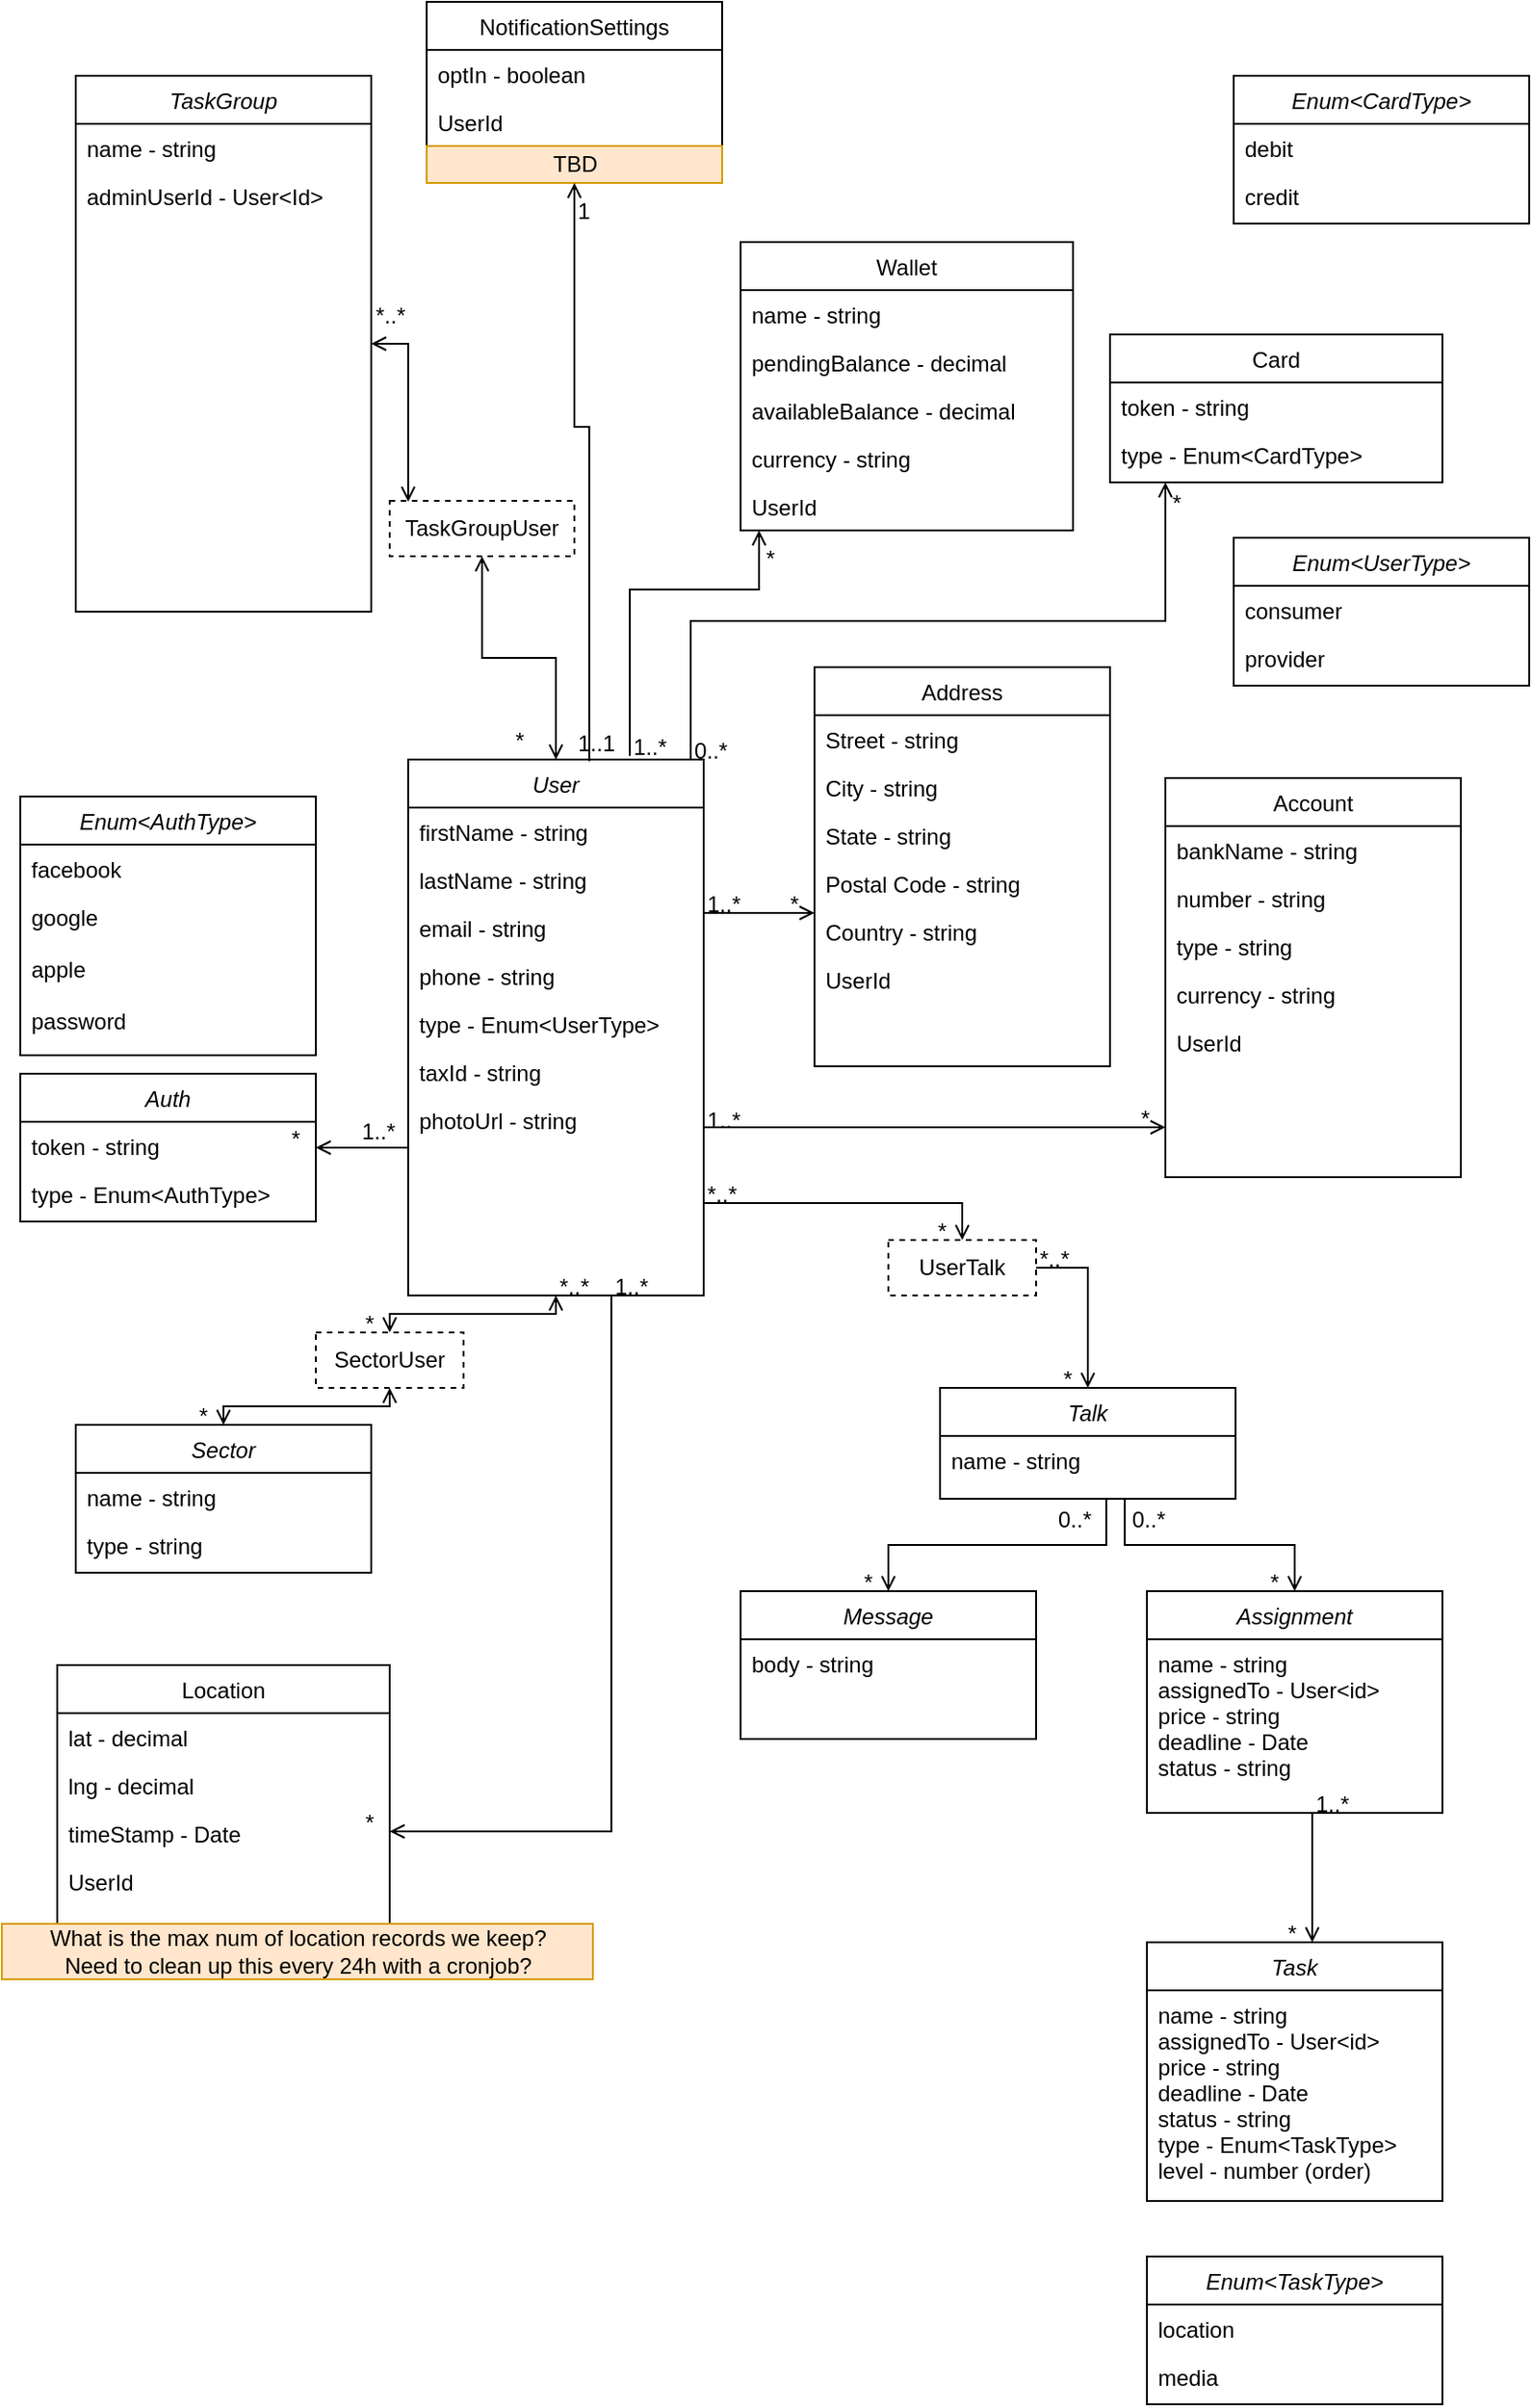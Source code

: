 <mxfile version="14.2.9" type="device"><diagram id="C5RBs43oDa-KdzZeNtuy" name="Page-1"><mxGraphModel dx="868" dy="1613" grid="1" gridSize="10" guides="1" tooltips="1" connect="1" arrows="1" fold="1" page="1" pageScale="1" pageWidth="827" pageHeight="1169" math="0" shadow="0"><root><mxCell id="WIyWlLk6GJQsqaUBKTNV-0"/><mxCell id="WIyWlLk6GJQsqaUBKTNV-1" parent="WIyWlLk6GJQsqaUBKTNV-0"/><mxCell id="zkfFHV4jXpPFQw0GAbJ--0" value="User" style="swimlane;fontStyle=2;align=center;verticalAlign=top;childLayout=stackLayout;horizontal=1;startSize=26;horizontalStack=0;resizeParent=1;resizeLast=0;collapsible=1;marginBottom=0;rounded=0;shadow=0;strokeWidth=1;" parent="WIyWlLk6GJQsqaUBKTNV-1" vertex="1"><mxGeometry x="220" y="120" width="160" height="290" as="geometry"><mxRectangle x="230" y="140" width="160" height="26" as="alternateBounds"/></mxGeometry></mxCell><mxCell id="zkfFHV4jXpPFQw0GAbJ--1" value="firstName - string" style="text;align=left;verticalAlign=top;spacingLeft=4;spacingRight=4;overflow=hidden;rotatable=0;points=[[0,0.5],[1,0.5]];portConstraint=eastwest;" parent="zkfFHV4jXpPFQw0GAbJ--0" vertex="1"><mxGeometry y="26" width="160" height="26" as="geometry"/></mxCell><mxCell id="zkfFHV4jXpPFQw0GAbJ--2" value="lastName - string" style="text;align=left;verticalAlign=top;spacingLeft=4;spacingRight=4;overflow=hidden;rotatable=0;points=[[0,0.5],[1,0.5]];portConstraint=eastwest;rounded=0;shadow=0;html=0;" parent="zkfFHV4jXpPFQw0GAbJ--0" vertex="1"><mxGeometry y="52" width="160" height="26" as="geometry"/></mxCell><mxCell id="zkfFHV4jXpPFQw0GAbJ--3" value="email - string" style="text;align=left;verticalAlign=top;spacingLeft=4;spacingRight=4;overflow=hidden;rotatable=0;points=[[0,0.5],[1,0.5]];portConstraint=eastwest;rounded=0;shadow=0;html=0;" parent="zkfFHV4jXpPFQw0GAbJ--0" vertex="1"><mxGeometry y="78" width="160" height="26" as="geometry"/></mxCell><mxCell id="iYF2FREt_t3xyunnzPLj-8" value="phone - string" style="text;align=left;verticalAlign=top;spacingLeft=4;spacingRight=4;overflow=hidden;rotatable=0;points=[[0,0.5],[1,0.5]];portConstraint=eastwest;rounded=0;shadow=0;html=0;" vertex="1" parent="zkfFHV4jXpPFQw0GAbJ--0"><mxGeometry y="104" width="160" height="26" as="geometry"/></mxCell><mxCell id="iYF2FREt_t3xyunnzPLj-9" value="type - Enum&lt;UserType&gt;" style="text;align=left;verticalAlign=top;spacingLeft=4;spacingRight=4;overflow=hidden;rotatable=0;points=[[0,0.5],[1,0.5]];portConstraint=eastwest;rounded=0;shadow=0;html=0;" vertex="1" parent="zkfFHV4jXpPFQw0GAbJ--0"><mxGeometry y="130" width="160" height="26" as="geometry"/></mxCell><mxCell id="iYF2FREt_t3xyunnzPLj-18" value="taxId - string" style="text;align=left;verticalAlign=top;spacingLeft=4;spacingRight=4;overflow=hidden;rotatable=0;points=[[0,0.5],[1,0.5]];portConstraint=eastwest;rounded=0;shadow=0;html=0;" vertex="1" parent="zkfFHV4jXpPFQw0GAbJ--0"><mxGeometry y="156" width="160" height="26" as="geometry"/></mxCell><mxCell id="iYF2FREt_t3xyunnzPLj-68" value="photoUrl - string" style="text;align=left;verticalAlign=top;spacingLeft=4;spacingRight=4;overflow=hidden;rotatable=0;points=[[0,0.5],[1,0.5]];portConstraint=eastwest;rounded=0;shadow=0;html=0;" vertex="1" parent="zkfFHV4jXpPFQw0GAbJ--0"><mxGeometry y="182" width="160" height="26" as="geometry"/></mxCell><mxCell id="zkfFHV4jXpPFQw0GAbJ--17" value="Address" style="swimlane;fontStyle=0;align=center;verticalAlign=top;childLayout=stackLayout;horizontal=1;startSize=26;horizontalStack=0;resizeParent=1;resizeLast=0;collapsible=1;marginBottom=0;rounded=0;shadow=0;strokeWidth=1;" parent="WIyWlLk6GJQsqaUBKTNV-1" vertex="1"><mxGeometry x="440" y="70" width="160" height="216" as="geometry"><mxRectangle x="550" y="140" width="160" height="26" as="alternateBounds"/></mxGeometry></mxCell><mxCell id="zkfFHV4jXpPFQw0GAbJ--18" value="Street - string" style="text;align=left;verticalAlign=top;spacingLeft=4;spacingRight=4;overflow=hidden;rotatable=0;points=[[0,0.5],[1,0.5]];portConstraint=eastwest;" parent="zkfFHV4jXpPFQw0GAbJ--17" vertex="1"><mxGeometry y="26" width="160" height="26" as="geometry"/></mxCell><mxCell id="zkfFHV4jXpPFQw0GAbJ--19" value="City - string" style="text;align=left;verticalAlign=top;spacingLeft=4;spacingRight=4;overflow=hidden;rotatable=0;points=[[0,0.5],[1,0.5]];portConstraint=eastwest;rounded=0;shadow=0;html=0;" parent="zkfFHV4jXpPFQw0GAbJ--17" vertex="1"><mxGeometry y="52" width="160" height="26" as="geometry"/></mxCell><mxCell id="zkfFHV4jXpPFQw0GAbJ--20" value="State - string" style="text;align=left;verticalAlign=top;spacingLeft=4;spacingRight=4;overflow=hidden;rotatable=0;points=[[0,0.5],[1,0.5]];portConstraint=eastwest;rounded=0;shadow=0;html=0;" parent="zkfFHV4jXpPFQw0GAbJ--17" vertex="1"><mxGeometry y="78" width="160" height="26" as="geometry"/></mxCell><mxCell id="zkfFHV4jXpPFQw0GAbJ--21" value="Postal Code - string" style="text;align=left;verticalAlign=top;spacingLeft=4;spacingRight=4;overflow=hidden;rotatable=0;points=[[0,0.5],[1,0.5]];portConstraint=eastwest;rounded=0;shadow=0;html=0;" parent="zkfFHV4jXpPFQw0GAbJ--17" vertex="1"><mxGeometry y="104" width="160" height="26" as="geometry"/></mxCell><mxCell id="zkfFHV4jXpPFQw0GAbJ--22" value="Country - string" style="text;align=left;verticalAlign=top;spacingLeft=4;spacingRight=4;overflow=hidden;rotatable=0;points=[[0,0.5],[1,0.5]];portConstraint=eastwest;rounded=0;shadow=0;html=0;" parent="zkfFHV4jXpPFQw0GAbJ--17" vertex="1"><mxGeometry y="130" width="160" height="26" as="geometry"/></mxCell><mxCell id="iYF2FREt_t3xyunnzPLj-19" value="UserId" style="text;align=left;verticalAlign=top;spacingLeft=4;spacingRight=4;overflow=hidden;rotatable=0;points=[[0,0.5],[1,0.5]];portConstraint=eastwest;rounded=0;shadow=0;html=0;" vertex="1" parent="zkfFHV4jXpPFQw0GAbJ--17"><mxGeometry y="156" width="160" height="26" as="geometry"/></mxCell><mxCell id="zkfFHV4jXpPFQw0GAbJ--26" value="" style="endArrow=open;shadow=0;strokeWidth=1;rounded=0;endFill=1;edgeStyle=elbowEdgeStyle;elbow=vertical;" parent="WIyWlLk6GJQsqaUBKTNV-1" source="zkfFHV4jXpPFQw0GAbJ--0" target="zkfFHV4jXpPFQw0GAbJ--17" edge="1"><mxGeometry x="0.5" y="41" relative="1" as="geometry"><mxPoint x="380" y="192" as="sourcePoint"/><mxPoint x="540" y="192" as="targetPoint"/><mxPoint x="-40" y="32" as="offset"/></mxGeometry></mxCell><mxCell id="zkfFHV4jXpPFQw0GAbJ--27" value="1..*" style="resizable=0;align=left;verticalAlign=bottom;labelBackgroundColor=none;fontSize=12;" parent="zkfFHV4jXpPFQw0GAbJ--26" connectable="0" vertex="1"><mxGeometry x="-1" relative="1" as="geometry"><mxPoint y="4" as="offset"/></mxGeometry></mxCell><mxCell id="zkfFHV4jXpPFQw0GAbJ--28" value="*" style="resizable=0;align=right;verticalAlign=bottom;labelBackgroundColor=none;fontSize=12;" parent="zkfFHV4jXpPFQw0GAbJ--26" connectable="0" vertex="1"><mxGeometry x="1" relative="1" as="geometry"><mxPoint x="-7" y="4" as="offset"/></mxGeometry></mxCell><mxCell id="iYF2FREt_t3xyunnzPLj-0" value="Auth" style="swimlane;fontStyle=2;align=center;verticalAlign=top;childLayout=stackLayout;horizontal=1;startSize=26;horizontalStack=0;resizeParent=1;resizeLast=0;collapsible=1;marginBottom=0;rounded=0;shadow=0;strokeWidth=1;" vertex="1" parent="WIyWlLk6GJQsqaUBKTNV-1"><mxGeometry x="10" y="290" width="160" height="80" as="geometry"><mxRectangle x="230" y="140" width="160" height="26" as="alternateBounds"/></mxGeometry></mxCell><mxCell id="iYF2FREt_t3xyunnzPLj-2" value="token - string" style="text;align=left;verticalAlign=top;spacingLeft=4;spacingRight=4;overflow=hidden;rotatable=0;points=[[0,0.5],[1,0.5]];portConstraint=eastwest;rounded=0;shadow=0;html=0;" vertex="1" parent="iYF2FREt_t3xyunnzPLj-0"><mxGeometry y="26" width="160" height="26" as="geometry"/></mxCell><mxCell id="iYF2FREt_t3xyunnzPLj-3" value="type - Enum&lt;AuthType&gt;" style="text;align=left;verticalAlign=top;spacingLeft=4;spacingRight=4;overflow=hidden;rotatable=0;points=[[0,0.5],[1,0.5]];portConstraint=eastwest;rounded=0;shadow=0;html=0;" vertex="1" parent="iYF2FREt_t3xyunnzPLj-0"><mxGeometry y="52" width="160" height="26" as="geometry"/></mxCell><mxCell id="iYF2FREt_t3xyunnzPLj-20" value="Sector" style="swimlane;fontStyle=2;align=center;verticalAlign=top;childLayout=stackLayout;horizontal=1;startSize=26;horizontalStack=0;resizeParent=1;resizeLast=0;collapsible=1;marginBottom=0;rounded=0;shadow=0;strokeWidth=1;" vertex="1" parent="WIyWlLk6GJQsqaUBKTNV-1"><mxGeometry x="40" y="480" width="160" height="80" as="geometry"><mxRectangle x="230" y="140" width="160" height="26" as="alternateBounds"/></mxGeometry></mxCell><mxCell id="iYF2FREt_t3xyunnzPLj-21" value="name - string" style="text;align=left;verticalAlign=top;spacingLeft=4;spacingRight=4;overflow=hidden;rotatable=0;points=[[0,0.5],[1,0.5]];portConstraint=eastwest;rounded=0;shadow=0;html=0;" vertex="1" parent="iYF2FREt_t3xyunnzPLj-20"><mxGeometry y="26" width="160" height="26" as="geometry"/></mxCell><mxCell id="iYF2FREt_t3xyunnzPLj-22" value="type - string" style="text;align=left;verticalAlign=top;spacingLeft=4;spacingRight=4;overflow=hidden;rotatable=0;points=[[0,0.5],[1,0.5]];portConstraint=eastwest;rounded=0;shadow=0;html=0;" vertex="1" parent="iYF2FREt_t3xyunnzPLj-20"><mxGeometry y="52" width="160" height="26" as="geometry"/></mxCell><mxCell id="iYF2FREt_t3xyunnzPLj-25" value="" style="endArrow=open;shadow=0;strokeWidth=1;rounded=0;endFill=1;edgeStyle=elbowEdgeStyle;elbow=vertical;entryX=0.5;entryY=0;entryDx=0;entryDy=0;exitX=0.5;exitY=1;exitDx=0;exitDy=0;startArrow=open;startFill=0;" edge="1" parent="WIyWlLk6GJQsqaUBKTNV-1" source="iYF2FREt_t3xyunnzPLj-28" target="iYF2FREt_t3xyunnzPLj-20"><mxGeometry x="0.5" y="41" relative="1" as="geometry"><mxPoint x="286" y="440" as="sourcePoint"/><mxPoint x="414" y="440" as="targetPoint"/><mxPoint x="-40" y="32" as="offset"/></mxGeometry></mxCell><mxCell id="iYF2FREt_t3xyunnzPLj-26" value="*..*" style="resizable=0;align=left;verticalAlign=bottom;labelBackgroundColor=none;fontSize=12;" connectable="0" vertex="1" parent="iYF2FREt_t3xyunnzPLj-25"><mxGeometry x="-1" relative="1" as="geometry"><mxPoint y="4" as="offset"/></mxGeometry></mxCell><mxCell id="iYF2FREt_t3xyunnzPLj-27" value="*" style="resizable=0;align=right;verticalAlign=bottom;labelBackgroundColor=none;fontSize=12;" connectable="0" vertex="1" parent="iYF2FREt_t3xyunnzPLj-25"><mxGeometry x="1" relative="1" as="geometry"><mxPoint x="-7" y="4" as="offset"/></mxGeometry></mxCell><mxCell id="iYF2FREt_t3xyunnzPLj-28" value="SectorUser" style="rounded=0;whiteSpace=wrap;html=1;dashed=1;" vertex="1" parent="WIyWlLk6GJQsqaUBKTNV-1"><mxGeometry x="170" y="430" width="80" height="30" as="geometry"/></mxCell><mxCell id="iYF2FREt_t3xyunnzPLj-29" value="" style="endArrow=open;shadow=0;strokeWidth=1;rounded=0;endFill=1;edgeStyle=elbowEdgeStyle;elbow=vertical;entryX=0.5;entryY=0;entryDx=0;entryDy=0;exitX=0.5;exitY=1;exitDx=0;exitDy=0;startArrow=open;startFill=0;" edge="1" parent="WIyWlLk6GJQsqaUBKTNV-1" source="zkfFHV4jXpPFQw0GAbJ--0" target="iYF2FREt_t3xyunnzPLj-28"><mxGeometry x="0.5" y="41" relative="1" as="geometry"><mxPoint x="300" y="410" as="sourcePoint"/><mxPoint x="120" y="480" as="targetPoint"/><mxPoint x="-40" y="32" as="offset"/></mxGeometry></mxCell><mxCell id="iYF2FREt_t3xyunnzPLj-30" value="*..*" style="resizable=0;align=left;verticalAlign=bottom;labelBackgroundColor=none;fontSize=12;" connectable="0" vertex="1" parent="iYF2FREt_t3xyunnzPLj-29"><mxGeometry x="-1" relative="1" as="geometry"><mxPoint y="4" as="offset"/></mxGeometry></mxCell><mxCell id="iYF2FREt_t3xyunnzPLj-31" value="*" style="resizable=0;align=right;verticalAlign=bottom;labelBackgroundColor=none;fontSize=12;" connectable="0" vertex="1" parent="iYF2FREt_t3xyunnzPLj-29"><mxGeometry x="1" relative="1" as="geometry"><mxPoint x="-7" y="4" as="offset"/></mxGeometry></mxCell><mxCell id="iYF2FREt_t3xyunnzPLj-32" value="Talk" style="swimlane;fontStyle=2;align=center;verticalAlign=top;childLayout=stackLayout;horizontal=1;startSize=26;horizontalStack=0;resizeParent=1;resizeLast=0;collapsible=1;marginBottom=0;rounded=0;shadow=0;strokeWidth=1;" vertex="1" parent="WIyWlLk6GJQsqaUBKTNV-1"><mxGeometry x="508" y="460" width="160" height="60" as="geometry"><mxRectangle x="230" y="140" width="160" height="26" as="alternateBounds"/></mxGeometry></mxCell><mxCell id="iYF2FREt_t3xyunnzPLj-33" value="name - string" style="text;align=left;verticalAlign=top;spacingLeft=4;spacingRight=4;overflow=hidden;rotatable=0;points=[[0,0.5],[1,0.5]];portConstraint=eastwest;" vertex="1" parent="iYF2FREt_t3xyunnzPLj-32"><mxGeometry y="26" width="160" height="26" as="geometry"/></mxCell><mxCell id="iYF2FREt_t3xyunnzPLj-43" value="" style="edgeStyle=orthogonalEdgeStyle;rounded=0;orthogonalLoop=1;jettySize=auto;html=1;startArrow=open;startFill=0;endArrow=open;endFill=0;" edge="1" parent="WIyWlLk6GJQsqaUBKTNV-1" source="iYF2FREt_t3xyunnzPLj-44" target="zkfFHV4jXpPFQw0GAbJ--0"><mxGeometry relative="1" as="geometry"><mxPoint x="330" y="-105" as="targetPoint"/></mxGeometry></mxCell><mxCell id="iYF2FREt_t3xyunnzPLj-39" value="TaskGroup" style="swimlane;fontStyle=2;align=center;verticalAlign=top;childLayout=stackLayout;horizontal=1;startSize=26;horizontalStack=0;resizeParent=1;resizeLast=0;collapsible=1;marginBottom=0;rounded=0;shadow=0;strokeWidth=1;" vertex="1" parent="WIyWlLk6GJQsqaUBKTNV-1"><mxGeometry x="40" y="-250" width="160" height="290" as="geometry"><mxRectangle x="230" y="140" width="160" height="26" as="alternateBounds"/></mxGeometry></mxCell><mxCell id="iYF2FREt_t3xyunnzPLj-40" value="name - string" style="text;align=left;verticalAlign=top;spacingLeft=4;spacingRight=4;overflow=hidden;rotatable=0;points=[[0,0.5],[1,0.5]];portConstraint=eastwest;rounded=0;shadow=0;html=0;" vertex="1" parent="iYF2FREt_t3xyunnzPLj-39"><mxGeometry y="26" width="160" height="26" as="geometry"/></mxCell><mxCell id="iYF2FREt_t3xyunnzPLj-41" value="adminUserId - User&lt;Id&gt;" style="text;align=left;verticalAlign=top;spacingLeft=4;spacingRight=4;overflow=hidden;rotatable=0;points=[[0,0.5],[1,0.5]];portConstraint=eastwest;rounded=0;shadow=0;html=0;" vertex="1" parent="iYF2FREt_t3xyunnzPLj-39"><mxGeometry y="52" width="160" height="26" as="geometry"/></mxCell><mxCell id="iYF2FREt_t3xyunnzPLj-11" value="Enum&lt;UserType&gt;" style="swimlane;fontStyle=2;align=center;verticalAlign=top;childLayout=stackLayout;horizontal=1;startSize=26;horizontalStack=0;resizeParent=1;resizeLast=0;collapsible=1;marginBottom=0;rounded=0;shadow=0;strokeWidth=1;" vertex="1" parent="WIyWlLk6GJQsqaUBKTNV-1"><mxGeometry x="667" width="160" height="80" as="geometry"><mxRectangle x="230" y="140" width="160" height="26" as="alternateBounds"/></mxGeometry></mxCell><mxCell id="iYF2FREt_t3xyunnzPLj-12" value="consumer" style="text;align=left;verticalAlign=top;spacingLeft=4;spacingRight=4;overflow=hidden;rotatable=0;points=[[0,0.5],[1,0.5]];portConstraint=eastwest;" vertex="1" parent="iYF2FREt_t3xyunnzPLj-11"><mxGeometry y="26" width="160" height="26" as="geometry"/></mxCell><mxCell id="iYF2FREt_t3xyunnzPLj-17" value="provider" style="text;align=left;verticalAlign=top;spacingLeft=4;spacingRight=4;overflow=hidden;rotatable=0;points=[[0,0.5],[1,0.5]];portConstraint=eastwest;" vertex="1" parent="iYF2FREt_t3xyunnzPLj-11"><mxGeometry y="52" width="160" height="26" as="geometry"/></mxCell><mxCell id="iYF2FREt_t3xyunnzPLj-44" value="TaskGroupUser" style="rounded=0;whiteSpace=wrap;html=1;dashed=1;" vertex="1" parent="WIyWlLk6GJQsqaUBKTNV-1"><mxGeometry x="210" y="-20" width="100" height="30" as="geometry"/></mxCell><mxCell id="iYF2FREt_t3xyunnzPLj-45" value="" style="edgeStyle=orthogonalEdgeStyle;rounded=0;orthogonalLoop=1;jettySize=auto;html=1;startArrow=open;startFill=0;endArrow=open;endFill=0;" edge="1" parent="WIyWlLk6GJQsqaUBKTNV-1" source="iYF2FREt_t3xyunnzPLj-39"><mxGeometry relative="1" as="geometry"><mxPoint x="200" y="-105" as="sourcePoint"/><mxPoint x="220" y="-20" as="targetPoint"/></mxGeometry></mxCell><mxCell id="iYF2FREt_t3xyunnzPLj-46" value="*..*" style="text;html=1;align=center;verticalAlign=middle;resizable=0;points=[];autosize=1;" vertex="1" parent="WIyWlLk6GJQsqaUBKTNV-1"><mxGeometry x="190" y="-130" width="40" height="20" as="geometry"/></mxCell><mxCell id="iYF2FREt_t3xyunnzPLj-47" value="*" style="text;html=1;align=center;verticalAlign=middle;resizable=0;points=[];autosize=1;" vertex="1" parent="WIyWlLk6GJQsqaUBKTNV-1"><mxGeometry x="270" y="100" width="20" height="20" as="geometry"/></mxCell><mxCell id="iYF2FREt_t3xyunnzPLj-48" value="Assignment" style="swimlane;fontStyle=2;align=center;verticalAlign=top;childLayout=stackLayout;horizontal=1;startSize=26;horizontalStack=0;resizeParent=1;resizeLast=0;collapsible=1;marginBottom=0;rounded=0;shadow=0;strokeWidth=1;" vertex="1" parent="WIyWlLk6GJQsqaUBKTNV-1"><mxGeometry x="620" y="570" width="160" height="120" as="geometry"><mxRectangle x="230" y="140" width="160" height="26" as="alternateBounds"/></mxGeometry></mxCell><mxCell id="iYF2FREt_t3xyunnzPLj-49" value="name - string&#xA;assignedTo - User&lt;id&gt;&#xA;price - string&#xA;deadline - Date&#xA;status - string&#xA;&#xA;" style="text;align=left;verticalAlign=top;spacingLeft=4;spacingRight=4;overflow=hidden;rotatable=0;points=[[0,0.5],[1,0.5]];portConstraint=eastwest;" vertex="1" parent="iYF2FREt_t3xyunnzPLj-48"><mxGeometry y="26" width="160" height="94" as="geometry"/></mxCell><mxCell id="iYF2FREt_t3xyunnzPLj-50" value="Message" style="swimlane;fontStyle=2;align=center;verticalAlign=top;childLayout=stackLayout;horizontal=1;startSize=26;horizontalStack=0;resizeParent=1;resizeLast=0;collapsible=1;marginBottom=0;rounded=0;shadow=0;strokeWidth=1;" vertex="1" parent="WIyWlLk6GJQsqaUBKTNV-1"><mxGeometry x="400" y="570" width="160" height="80" as="geometry"><mxRectangle x="230" y="140" width="160" height="26" as="alternateBounds"/></mxGeometry></mxCell><mxCell id="iYF2FREt_t3xyunnzPLj-51" value="body - string" style="text;align=left;verticalAlign=top;spacingLeft=4;spacingRight=4;overflow=hidden;rotatable=0;points=[[0,0.5],[1,0.5]];portConstraint=eastwest;" vertex="1" parent="iYF2FREt_t3xyunnzPLj-50"><mxGeometry y="26" width="160" height="54" as="geometry"/></mxCell><mxCell id="iYF2FREt_t3xyunnzPLj-52" value="" style="endArrow=open;shadow=0;strokeWidth=1;rounded=0;endFill=1;edgeStyle=elbowEdgeStyle;elbow=vertical;entryX=0.5;entryY=0;entryDx=0;entryDy=0;exitX=0.5;exitY=1;exitDx=0;exitDy=0;startArrow=none;startFill=0;" edge="1" parent="WIyWlLk6GJQsqaUBKTNV-1" target="iYF2FREt_t3xyunnzPLj-50"><mxGeometry x="0.5" y="41" relative="1" as="geometry"><mxPoint x="598" y="520" as="sourcePoint"/><mxPoint x="508" y="540" as="targetPoint"/><mxPoint x="-40" y="32" as="offset"/></mxGeometry></mxCell><mxCell id="iYF2FREt_t3xyunnzPLj-53" value="0..*" style="resizable=0;align=left;verticalAlign=bottom;labelBackgroundColor=none;fontSize=12;" connectable="0" vertex="1" parent="iYF2FREt_t3xyunnzPLj-52"><mxGeometry x="-1" relative="1" as="geometry"><mxPoint x="-28" y="20" as="offset"/></mxGeometry></mxCell><mxCell id="iYF2FREt_t3xyunnzPLj-54" value="*" style="resizable=0;align=right;verticalAlign=bottom;labelBackgroundColor=none;fontSize=12;" connectable="0" vertex="1" parent="iYF2FREt_t3xyunnzPLj-52"><mxGeometry x="1" relative="1" as="geometry"><mxPoint x="-7" y="4" as="offset"/></mxGeometry></mxCell><mxCell id="iYF2FREt_t3xyunnzPLj-55" value="" style="endArrow=open;shadow=0;strokeWidth=1;rounded=0;endFill=1;edgeStyle=elbowEdgeStyle;elbow=vertical;entryX=0.5;entryY=0;entryDx=0;entryDy=0;exitX=0.5;exitY=1;exitDx=0;exitDy=0;startArrow=none;startFill=0;" edge="1" parent="WIyWlLk6GJQsqaUBKTNV-1" target="iYF2FREt_t3xyunnzPLj-48"><mxGeometry x="0.5" y="41" relative="1" as="geometry"><mxPoint x="608" y="520" as="sourcePoint"/><mxPoint x="490" y="570" as="targetPoint"/><mxPoint x="-40" y="32" as="offset"/></mxGeometry></mxCell><mxCell id="iYF2FREt_t3xyunnzPLj-56" value="0..*" style="resizable=0;align=left;verticalAlign=bottom;labelBackgroundColor=none;fontSize=12;" connectable="0" vertex="1" parent="iYF2FREt_t3xyunnzPLj-55"><mxGeometry x="-1" relative="1" as="geometry"><mxPoint x="2" y="20" as="offset"/></mxGeometry></mxCell><mxCell id="iYF2FREt_t3xyunnzPLj-57" value="*" style="resizable=0;align=right;verticalAlign=bottom;labelBackgroundColor=none;fontSize=12;" connectable="0" vertex="1" parent="iYF2FREt_t3xyunnzPLj-55"><mxGeometry x="1" relative="1" as="geometry"><mxPoint x="-7" y="4" as="offset"/></mxGeometry></mxCell><mxCell id="iYF2FREt_t3xyunnzPLj-58" value="" style="endArrow=open;shadow=0;strokeWidth=1;rounded=0;endFill=1;edgeStyle=elbowEdgeStyle;elbow=vertical;entryX=0.5;entryY=0;entryDx=0;entryDy=0;exitX=1;exitY=0.5;exitDx=0;exitDy=0;" edge="1" parent="WIyWlLk6GJQsqaUBKTNV-1" source="iYF2FREt_t3xyunnzPLj-64" target="iYF2FREt_t3xyunnzPLj-32"><mxGeometry x="0.5" y="41" relative="1" as="geometry"><mxPoint x="380" y="370" as="sourcePoint"/><mxPoint x="508" y="370" as="targetPoint"/><mxPoint x="-40" y="32" as="offset"/><Array as="points"><mxPoint x="580" y="395"/></Array></mxGeometry></mxCell><mxCell id="iYF2FREt_t3xyunnzPLj-59" value="*..*" style="resizable=0;align=left;verticalAlign=bottom;labelBackgroundColor=none;fontSize=12;" connectable="0" vertex="1" parent="iYF2FREt_t3xyunnzPLj-58"><mxGeometry x="-1" relative="1" as="geometry"><mxPoint y="4" as="offset"/></mxGeometry></mxCell><mxCell id="iYF2FREt_t3xyunnzPLj-60" value="*" style="resizable=0;align=right;verticalAlign=bottom;labelBackgroundColor=none;fontSize=12;" connectable="0" vertex="1" parent="iYF2FREt_t3xyunnzPLj-58"><mxGeometry x="1" relative="1" as="geometry"><mxPoint x="-7" y="4" as="offset"/></mxGeometry></mxCell><mxCell id="iYF2FREt_t3xyunnzPLj-61" value="" style="endArrow=open;shadow=0;strokeWidth=1;rounded=0;endFill=1;edgeStyle=elbowEdgeStyle;elbow=vertical;" edge="1" parent="WIyWlLk6GJQsqaUBKTNV-1"><mxGeometry x="0.5" y="41" relative="1" as="geometry"><mxPoint x="220" y="330" as="sourcePoint"/><mxPoint x="170" y="330" as="targetPoint"/><mxPoint x="-40" y="32" as="offset"/></mxGeometry></mxCell><mxCell id="iYF2FREt_t3xyunnzPLj-62" value="1..*" style="resizable=0;align=left;verticalAlign=bottom;labelBackgroundColor=none;fontSize=12;" connectable="0" vertex="1" parent="iYF2FREt_t3xyunnzPLj-61"><mxGeometry x="-1" relative="1" as="geometry"><mxPoint x="-27" as="offset"/></mxGeometry></mxCell><mxCell id="iYF2FREt_t3xyunnzPLj-63" value="*" style="resizable=0;align=right;verticalAlign=bottom;labelBackgroundColor=none;fontSize=12;" connectable="0" vertex="1" parent="iYF2FREt_t3xyunnzPLj-61"><mxGeometry x="1" relative="1" as="geometry"><mxPoint x="-7" y="4" as="offset"/></mxGeometry></mxCell><mxCell id="iYF2FREt_t3xyunnzPLj-64" value="UserTalk" style="rounded=0;whiteSpace=wrap;html=1;dashed=1;" vertex="1" parent="WIyWlLk6GJQsqaUBKTNV-1"><mxGeometry x="480" y="380" width="80" height="30" as="geometry"/></mxCell><mxCell id="iYF2FREt_t3xyunnzPLj-65" value="" style="endArrow=open;shadow=0;strokeWidth=1;rounded=0;endFill=1;edgeStyle=elbowEdgeStyle;elbow=vertical;" edge="1" parent="WIyWlLk6GJQsqaUBKTNV-1" target="iYF2FREt_t3xyunnzPLj-64"><mxGeometry x="0.5" y="41" relative="1" as="geometry"><mxPoint x="380" y="360" as="sourcePoint"/><mxPoint x="430" y="400" as="targetPoint"/><mxPoint x="-40" y="32" as="offset"/><Array as="points"><mxPoint x="450" y="360"/></Array></mxGeometry></mxCell><mxCell id="iYF2FREt_t3xyunnzPLj-66" value="*..*" style="resizable=0;align=left;verticalAlign=bottom;labelBackgroundColor=none;fontSize=12;" connectable="0" vertex="1" parent="iYF2FREt_t3xyunnzPLj-65"><mxGeometry x="-1" relative="1" as="geometry"><mxPoint y="4" as="offset"/></mxGeometry></mxCell><mxCell id="iYF2FREt_t3xyunnzPLj-67" value="*" style="resizable=0;align=right;verticalAlign=bottom;labelBackgroundColor=none;fontSize=12;" connectable="0" vertex="1" parent="iYF2FREt_t3xyunnzPLj-65"><mxGeometry x="1" relative="1" as="geometry"><mxPoint x="-7" y="4" as="offset"/></mxGeometry></mxCell><mxCell id="iYF2FREt_t3xyunnzPLj-69" value="Account" style="swimlane;fontStyle=0;align=center;verticalAlign=top;childLayout=stackLayout;horizontal=1;startSize=26;horizontalStack=0;resizeParent=1;resizeLast=0;collapsible=1;marginBottom=0;rounded=0;shadow=0;strokeWidth=1;" vertex="1" parent="WIyWlLk6GJQsqaUBKTNV-1"><mxGeometry x="630" y="130" width="160" height="216" as="geometry"><mxRectangle x="550" y="140" width="160" height="26" as="alternateBounds"/></mxGeometry></mxCell><mxCell id="iYF2FREt_t3xyunnzPLj-70" value="bankName - string" style="text;align=left;verticalAlign=top;spacingLeft=4;spacingRight=4;overflow=hidden;rotatable=0;points=[[0,0.5],[1,0.5]];portConstraint=eastwest;" vertex="1" parent="iYF2FREt_t3xyunnzPLj-69"><mxGeometry y="26" width="160" height="26" as="geometry"/></mxCell><mxCell id="iYF2FREt_t3xyunnzPLj-71" value="number - string" style="text;align=left;verticalAlign=top;spacingLeft=4;spacingRight=4;overflow=hidden;rotatable=0;points=[[0,0.5],[1,0.5]];portConstraint=eastwest;rounded=0;shadow=0;html=0;" vertex="1" parent="iYF2FREt_t3xyunnzPLj-69"><mxGeometry y="52" width="160" height="26" as="geometry"/></mxCell><mxCell id="iYF2FREt_t3xyunnzPLj-72" value="type - string" style="text;align=left;verticalAlign=top;spacingLeft=4;spacingRight=4;overflow=hidden;rotatable=0;points=[[0,0.5],[1,0.5]];portConstraint=eastwest;rounded=0;shadow=0;html=0;" vertex="1" parent="iYF2FREt_t3xyunnzPLj-69"><mxGeometry y="78" width="160" height="26" as="geometry"/></mxCell><mxCell id="iYF2FREt_t3xyunnzPLj-73" value="currency - string" style="text;align=left;verticalAlign=top;spacingLeft=4;spacingRight=4;overflow=hidden;rotatable=0;points=[[0,0.5],[1,0.5]];portConstraint=eastwest;rounded=0;shadow=0;html=0;" vertex="1" parent="iYF2FREt_t3xyunnzPLj-69"><mxGeometry y="104" width="160" height="26" as="geometry"/></mxCell><mxCell id="iYF2FREt_t3xyunnzPLj-75" value="UserId" style="text;align=left;verticalAlign=top;spacingLeft=4;spacingRight=4;overflow=hidden;rotatable=0;points=[[0,0.5],[1,0.5]];portConstraint=eastwest;rounded=0;shadow=0;html=0;" vertex="1" parent="iYF2FREt_t3xyunnzPLj-69"><mxGeometry y="130" width="160" height="26" as="geometry"/></mxCell><mxCell id="iYF2FREt_t3xyunnzPLj-76" value="" style="endArrow=open;shadow=0;strokeWidth=1;rounded=0;endFill=1;edgeStyle=elbowEdgeStyle;elbow=vertical;" edge="1" parent="WIyWlLk6GJQsqaUBKTNV-1"><mxGeometry x="0.5" y="41" relative="1" as="geometry"><mxPoint x="380" y="320" as="sourcePoint"/><mxPoint x="630" y="319" as="targetPoint"/><mxPoint x="-40" y="32" as="offset"/><Array as="points"><mxPoint x="690" y="319"/></Array></mxGeometry></mxCell><mxCell id="iYF2FREt_t3xyunnzPLj-77" value="1..*" style="resizable=0;align=left;verticalAlign=bottom;labelBackgroundColor=none;fontSize=12;" connectable="0" vertex="1" parent="iYF2FREt_t3xyunnzPLj-76"><mxGeometry x="-1" relative="1" as="geometry"><mxPoint y="4" as="offset"/></mxGeometry></mxCell><mxCell id="iYF2FREt_t3xyunnzPLj-78" value="*" style="resizable=0;align=right;verticalAlign=bottom;labelBackgroundColor=none;fontSize=12;" connectable="0" vertex="1" parent="iYF2FREt_t3xyunnzPLj-76"><mxGeometry x="1" relative="1" as="geometry"><mxPoint x="-7" y="4" as="offset"/></mxGeometry></mxCell><mxCell id="iYF2FREt_t3xyunnzPLj-80" value="Task" style="swimlane;fontStyle=2;align=center;verticalAlign=top;childLayout=stackLayout;horizontal=1;startSize=26;horizontalStack=0;resizeParent=1;resizeLast=0;collapsible=1;marginBottom=0;rounded=0;shadow=0;strokeWidth=1;" vertex="1" parent="WIyWlLk6GJQsqaUBKTNV-1"><mxGeometry x="620" y="760" width="160" height="140" as="geometry"><mxRectangle x="230" y="140" width="160" height="26" as="alternateBounds"/></mxGeometry></mxCell><mxCell id="iYF2FREt_t3xyunnzPLj-81" value="name - string&#xA;assignedTo - User&lt;id&gt;&#xA;price - string&#xA;deadline - Date&#xA;status - string&#xA;type - Enum&lt;TaskType&gt;&#xA;level - number (order)&#xA;&#xA;&#xA;&#xA;" style="text;align=left;verticalAlign=top;spacingLeft=4;spacingRight=4;overflow=hidden;rotatable=0;points=[[0,0.5],[1,0.5]];portConstraint=eastwest;" vertex="1" parent="iYF2FREt_t3xyunnzPLj-80"><mxGeometry y="26" width="160" height="114" as="geometry"/></mxCell><mxCell id="iYF2FREt_t3xyunnzPLj-82" value="" style="endArrow=open;shadow=0;strokeWidth=1;rounded=0;endFill=1;edgeStyle=elbowEdgeStyle;elbow=vertical;" edge="1" parent="WIyWlLk6GJQsqaUBKTNV-1"><mxGeometry x="0.5" y="41" relative="1" as="geometry"><mxPoint x="709.5" y="690" as="sourcePoint"/><mxPoint x="709.5" y="760" as="targetPoint"/><mxPoint x="-40" y="32" as="offset"/><Array as="points"><mxPoint x="701.5" y="720"/><mxPoint x="451.5" y="730"/></Array></mxGeometry></mxCell><mxCell id="iYF2FREt_t3xyunnzPLj-83" value="1..*" style="resizable=0;align=left;verticalAlign=bottom;labelBackgroundColor=none;fontSize=12;" connectable="0" vertex="1" parent="iYF2FREt_t3xyunnzPLj-82"><mxGeometry x="-1" relative="1" as="geometry"><mxPoint y="4" as="offset"/></mxGeometry></mxCell><mxCell id="iYF2FREt_t3xyunnzPLj-84" value="*" style="resizable=0;align=right;verticalAlign=bottom;labelBackgroundColor=none;fontSize=12;" connectable="0" vertex="1" parent="iYF2FREt_t3xyunnzPLj-82"><mxGeometry x="1" relative="1" as="geometry"><mxPoint x="-7" y="4" as="offset"/></mxGeometry></mxCell><mxCell id="iYF2FREt_t3xyunnzPLj-86" value="Wallet" style="swimlane;fontStyle=0;align=center;verticalAlign=top;childLayout=stackLayout;horizontal=1;startSize=26;horizontalStack=0;resizeParent=1;resizeLast=0;collapsible=1;marginBottom=0;rounded=0;shadow=0;strokeWidth=1;" vertex="1" parent="WIyWlLk6GJQsqaUBKTNV-1"><mxGeometry x="400" y="-160" width="180" height="156" as="geometry"><mxRectangle x="550" y="140" width="160" height="26" as="alternateBounds"/></mxGeometry></mxCell><mxCell id="iYF2FREt_t3xyunnzPLj-87" value="name - string" style="text;align=left;verticalAlign=top;spacingLeft=4;spacingRight=4;overflow=hidden;rotatable=0;points=[[0,0.5],[1,0.5]];portConstraint=eastwest;" vertex="1" parent="iYF2FREt_t3xyunnzPLj-86"><mxGeometry y="26" width="180" height="26" as="geometry"/></mxCell><mxCell id="iYF2FREt_t3xyunnzPLj-88" value="pendingBalance - decimal" style="text;align=left;verticalAlign=top;spacingLeft=4;spacingRight=4;overflow=hidden;rotatable=0;points=[[0,0.5],[1,0.5]];portConstraint=eastwest;rounded=0;shadow=0;html=0;" vertex="1" parent="iYF2FREt_t3xyunnzPLj-86"><mxGeometry y="52" width="180" height="26" as="geometry"/></mxCell><mxCell id="iYF2FREt_t3xyunnzPLj-89" value="availableBalance - decimal" style="text;align=left;verticalAlign=top;spacingLeft=4;spacingRight=4;overflow=hidden;rotatable=0;points=[[0,0.5],[1,0.5]];portConstraint=eastwest;rounded=0;shadow=0;html=0;" vertex="1" parent="iYF2FREt_t3xyunnzPLj-86"><mxGeometry y="78" width="180" height="26" as="geometry"/></mxCell><mxCell id="iYF2FREt_t3xyunnzPLj-90" value="currency - string" style="text;align=left;verticalAlign=top;spacingLeft=4;spacingRight=4;overflow=hidden;rotatable=0;points=[[0,0.5],[1,0.5]];portConstraint=eastwest;rounded=0;shadow=0;html=0;" vertex="1" parent="iYF2FREt_t3xyunnzPLj-86"><mxGeometry y="104" width="180" height="26" as="geometry"/></mxCell><mxCell id="iYF2FREt_t3xyunnzPLj-91" value="UserId" style="text;align=left;verticalAlign=top;spacingLeft=4;spacingRight=4;overflow=hidden;rotatable=0;points=[[0,0.5],[1,0.5]];portConstraint=eastwest;rounded=0;shadow=0;html=0;" vertex="1" parent="iYF2FREt_t3xyunnzPLj-86"><mxGeometry y="130" width="180" height="26" as="geometry"/></mxCell><mxCell id="iYF2FREt_t3xyunnzPLj-92" value="" style="endArrow=open;shadow=0;strokeWidth=1;rounded=0;endFill=1;edgeStyle=elbowEdgeStyle;elbow=vertical;" edge="1" parent="WIyWlLk6GJQsqaUBKTNV-1" target="iYF2FREt_t3xyunnzPLj-91"><mxGeometry x="0.5" y="41" relative="1" as="geometry"><mxPoint x="340" y="118" as="sourcePoint"/><mxPoint x="400" y="90" as="targetPoint"/><mxPoint x="-40" y="32" as="offset"/><Array as="points"><mxPoint x="410" y="28"/></Array></mxGeometry></mxCell><mxCell id="iYF2FREt_t3xyunnzPLj-93" value="1..*" style="resizable=0;align=left;verticalAlign=bottom;labelBackgroundColor=none;fontSize=12;" connectable="0" vertex="1" parent="iYF2FREt_t3xyunnzPLj-92"><mxGeometry x="-1" relative="1" as="geometry"><mxPoint y="4" as="offset"/></mxGeometry></mxCell><mxCell id="iYF2FREt_t3xyunnzPLj-94" value="*" style="resizable=0;align=right;verticalAlign=bottom;labelBackgroundColor=none;fontSize=12;" connectable="0" vertex="1" parent="iYF2FREt_t3xyunnzPLj-92"><mxGeometry x="1" relative="1" as="geometry"><mxPoint x="10" y="24" as="offset"/></mxGeometry></mxCell><mxCell id="iYF2FREt_t3xyunnzPLj-95" value="Card" style="swimlane;fontStyle=0;align=center;verticalAlign=top;childLayout=stackLayout;horizontal=1;startSize=26;horizontalStack=0;resizeParent=1;resizeLast=0;collapsible=1;marginBottom=0;rounded=0;shadow=0;strokeWidth=1;" vertex="1" parent="WIyWlLk6GJQsqaUBKTNV-1"><mxGeometry x="600" y="-110" width="180" height="80" as="geometry"><mxRectangle x="550" y="140" width="160" height="26" as="alternateBounds"/></mxGeometry></mxCell><mxCell id="iYF2FREt_t3xyunnzPLj-96" value="token - string" style="text;align=left;verticalAlign=top;spacingLeft=4;spacingRight=4;overflow=hidden;rotatable=0;points=[[0,0.5],[1,0.5]];portConstraint=eastwest;" vertex="1" parent="iYF2FREt_t3xyunnzPLj-95"><mxGeometry y="26" width="180" height="26" as="geometry"/></mxCell><mxCell id="iYF2FREt_t3xyunnzPLj-97" value="type - Enum&lt;CardType&gt;" style="text;align=left;verticalAlign=top;spacingLeft=4;spacingRight=4;overflow=hidden;rotatable=0;points=[[0,0.5],[1,0.5]];portConstraint=eastwest;rounded=0;shadow=0;html=0;" vertex="1" parent="iYF2FREt_t3xyunnzPLj-95"><mxGeometry y="52" width="180" height="26" as="geometry"/></mxCell><mxCell id="iYF2FREt_t3xyunnzPLj-101" value="Enum&lt;CardType&gt;" style="swimlane;fontStyle=2;align=center;verticalAlign=top;childLayout=stackLayout;horizontal=1;startSize=26;horizontalStack=0;resizeParent=1;resizeLast=0;collapsible=1;marginBottom=0;rounded=0;shadow=0;strokeWidth=1;" vertex="1" parent="WIyWlLk6GJQsqaUBKTNV-1"><mxGeometry x="667" y="-250" width="160" height="80" as="geometry"><mxRectangle x="230" y="140" width="160" height="26" as="alternateBounds"/></mxGeometry></mxCell><mxCell id="iYF2FREt_t3xyunnzPLj-102" value="debit" style="text;align=left;verticalAlign=top;spacingLeft=4;spacingRight=4;overflow=hidden;rotatable=0;points=[[0,0.5],[1,0.5]];portConstraint=eastwest;" vertex="1" parent="iYF2FREt_t3xyunnzPLj-101"><mxGeometry y="26" width="160" height="26" as="geometry"/></mxCell><mxCell id="iYF2FREt_t3xyunnzPLj-103" value="credit" style="text;align=left;verticalAlign=top;spacingLeft=4;spacingRight=4;overflow=hidden;rotatable=0;points=[[0,0.5],[1,0.5]];portConstraint=eastwest;" vertex="1" parent="iYF2FREt_t3xyunnzPLj-101"><mxGeometry y="52" width="160" height="26" as="geometry"/></mxCell><mxCell id="iYF2FREt_t3xyunnzPLj-104" value="" style="endArrow=open;shadow=0;strokeWidth=1;rounded=0;endFill=1;edgeStyle=elbowEdgeStyle;elbow=vertical;exitX=0.956;exitY=0;exitDx=0;exitDy=0;exitPerimeter=0;" edge="1" parent="WIyWlLk6GJQsqaUBKTNV-1" source="zkfFHV4jXpPFQw0GAbJ--0"><mxGeometry x="0.5" y="41" relative="1" as="geometry"><mxPoint x="358" y="120" as="sourcePoint"/><mxPoint x="630" y="-30" as="targetPoint"/><mxPoint x="-40" y="32" as="offset"/></mxGeometry></mxCell><mxCell id="iYF2FREt_t3xyunnzPLj-105" value="0..*" style="resizable=0;align=left;verticalAlign=bottom;labelBackgroundColor=none;fontSize=12;" connectable="0" vertex="1" parent="iYF2FREt_t3xyunnzPLj-104"><mxGeometry x="-1" relative="1" as="geometry"><mxPoint y="4" as="offset"/></mxGeometry></mxCell><mxCell id="iYF2FREt_t3xyunnzPLj-106" value="*" style="resizable=0;align=right;verticalAlign=bottom;labelBackgroundColor=none;fontSize=12;" connectable="0" vertex="1" parent="iYF2FREt_t3xyunnzPLj-104"><mxGeometry x="1" relative="1" as="geometry"><mxPoint x="10" y="20" as="offset"/></mxGeometry></mxCell><mxCell id="iYF2FREt_t3xyunnzPLj-107" value="Location" style="swimlane;fontStyle=0;align=center;verticalAlign=top;childLayout=stackLayout;horizontal=1;startSize=26;horizontalStack=0;resizeParent=1;resizeLast=0;collapsible=1;marginBottom=0;rounded=0;shadow=0;strokeWidth=1;" vertex="1" parent="WIyWlLk6GJQsqaUBKTNV-1"><mxGeometry x="30" y="610" width="180" height="156" as="geometry"><mxRectangle x="550" y="140" width="160" height="26" as="alternateBounds"/></mxGeometry></mxCell><mxCell id="iYF2FREt_t3xyunnzPLj-108" value="lat - decimal" style="text;align=left;verticalAlign=top;spacingLeft=4;spacingRight=4;overflow=hidden;rotatable=0;points=[[0,0.5],[1,0.5]];portConstraint=eastwest;" vertex="1" parent="iYF2FREt_t3xyunnzPLj-107"><mxGeometry y="26" width="180" height="26" as="geometry"/></mxCell><mxCell id="iYF2FREt_t3xyunnzPLj-109" value="lng - decimal" style="text;align=left;verticalAlign=top;spacingLeft=4;spacingRight=4;overflow=hidden;rotatable=0;points=[[0,0.5],[1,0.5]];portConstraint=eastwest;rounded=0;shadow=0;html=0;" vertex="1" parent="iYF2FREt_t3xyunnzPLj-107"><mxGeometry y="52" width="180" height="26" as="geometry"/></mxCell><mxCell id="iYF2FREt_t3xyunnzPLj-110" value="timeStamp - Date" style="text;align=left;verticalAlign=top;spacingLeft=4;spacingRight=4;overflow=hidden;rotatable=0;points=[[0,0.5],[1,0.5]];portConstraint=eastwest;rounded=0;shadow=0;html=0;" vertex="1" parent="iYF2FREt_t3xyunnzPLj-107"><mxGeometry y="78" width="180" height="26" as="geometry"/></mxCell><mxCell id="iYF2FREt_t3xyunnzPLj-112" value="UserId" style="text;align=left;verticalAlign=top;spacingLeft=4;spacingRight=4;overflow=hidden;rotatable=0;points=[[0,0.5],[1,0.5]];portConstraint=eastwest;rounded=0;shadow=0;html=0;" vertex="1" parent="iYF2FREt_t3xyunnzPLj-107"><mxGeometry y="104" width="180" height="26" as="geometry"/></mxCell><mxCell id="iYF2FREt_t3xyunnzPLj-113" value="" style="endArrow=open;shadow=0;strokeWidth=1;rounded=0;endFill=1;edgeStyle=elbowEdgeStyle;elbow=vertical;" edge="1" parent="WIyWlLk6GJQsqaUBKTNV-1" target="iYF2FREt_t3xyunnzPLj-107"><mxGeometry x="0.5" y="41" relative="1" as="geometry"><mxPoint x="330" y="410" as="sourcePoint"/><mxPoint x="270" y="720" as="targetPoint"/><mxPoint x="-40" y="32" as="offset"/><Array as="points"><mxPoint x="250" y="700"/></Array></mxGeometry></mxCell><mxCell id="iYF2FREt_t3xyunnzPLj-114" value="1..*" style="resizable=0;align=left;verticalAlign=bottom;labelBackgroundColor=none;fontSize=12;" connectable="0" vertex="1" parent="iYF2FREt_t3xyunnzPLj-113"><mxGeometry x="-1" relative="1" as="geometry"><mxPoint y="4" as="offset"/></mxGeometry></mxCell><mxCell id="iYF2FREt_t3xyunnzPLj-115" value="*" style="resizable=0;align=right;verticalAlign=bottom;labelBackgroundColor=none;fontSize=12;" connectable="0" vertex="1" parent="iYF2FREt_t3xyunnzPLj-113"><mxGeometry x="1" relative="1" as="geometry"><mxPoint x="-7" y="4" as="offset"/></mxGeometry></mxCell><mxCell id="iYF2FREt_t3xyunnzPLj-116" value="&lt;div&gt;What is the max num of location records we keep?&lt;/div&gt;&lt;div&gt;Need to clean up this every 24h with a cronjob?&lt;/div&gt;" style="text;html=1;align=center;verticalAlign=middle;resizable=0;points=[];autosize=1;fillColor=#ffe6cc;strokeColor=#d79b00;" vertex="1" parent="WIyWlLk6GJQsqaUBKTNV-1"><mxGeometry y="750" width="320" height="30" as="geometry"/></mxCell><mxCell id="iYF2FREt_t3xyunnzPLj-117" value="Enum&lt;AuthType&gt;" style="swimlane;fontStyle=2;align=center;verticalAlign=top;childLayout=stackLayout;horizontal=1;startSize=26;horizontalStack=0;resizeParent=1;resizeLast=0;collapsible=1;marginBottom=0;rounded=0;shadow=0;strokeWidth=1;" vertex="1" parent="WIyWlLk6GJQsqaUBKTNV-1"><mxGeometry x="10" y="140" width="160" height="140" as="geometry"><mxRectangle x="230" y="140" width="160" height="26" as="alternateBounds"/></mxGeometry></mxCell><mxCell id="iYF2FREt_t3xyunnzPLj-118" value="facebook" style="text;align=left;verticalAlign=top;spacingLeft=4;spacingRight=4;overflow=hidden;rotatable=0;points=[[0,0.5],[1,0.5]];portConstraint=eastwest;" vertex="1" parent="iYF2FREt_t3xyunnzPLj-117"><mxGeometry y="26" width="160" height="26" as="geometry"/></mxCell><mxCell id="iYF2FREt_t3xyunnzPLj-119" value="google" style="text;align=left;verticalAlign=top;spacingLeft=4;spacingRight=4;overflow=hidden;rotatable=0;points=[[0,0.5],[1,0.5]];portConstraint=eastwest;" vertex="1" parent="iYF2FREt_t3xyunnzPLj-117"><mxGeometry y="52" width="160" height="28" as="geometry"/></mxCell><mxCell id="iYF2FREt_t3xyunnzPLj-121" value="apple" style="text;align=left;verticalAlign=top;spacingLeft=4;spacingRight=4;overflow=hidden;rotatable=0;points=[[0,0.5],[1,0.5]];portConstraint=eastwest;" vertex="1" parent="iYF2FREt_t3xyunnzPLj-117"><mxGeometry y="80" width="160" height="28" as="geometry"/></mxCell><mxCell id="iYF2FREt_t3xyunnzPLj-122" value="password" style="text;align=left;verticalAlign=top;spacingLeft=4;spacingRight=4;overflow=hidden;rotatable=0;points=[[0,0.5],[1,0.5]];portConstraint=eastwest;" vertex="1" parent="iYF2FREt_t3xyunnzPLj-117"><mxGeometry y="108" width="160" height="28" as="geometry"/></mxCell><mxCell id="iYF2FREt_t3xyunnzPLj-123" value="Enum&lt;TaskType&gt;" style="swimlane;fontStyle=2;align=center;verticalAlign=top;childLayout=stackLayout;horizontal=1;startSize=26;horizontalStack=0;resizeParent=1;resizeLast=0;collapsible=1;marginBottom=0;rounded=0;shadow=0;strokeWidth=1;" vertex="1" parent="WIyWlLk6GJQsqaUBKTNV-1"><mxGeometry x="620" y="930" width="160" height="80" as="geometry"><mxRectangle x="230" y="140" width="160" height="26" as="alternateBounds"/></mxGeometry></mxCell><mxCell id="iYF2FREt_t3xyunnzPLj-124" value="location" style="text;align=left;verticalAlign=top;spacingLeft=4;spacingRight=4;overflow=hidden;rotatable=0;points=[[0,0.5],[1,0.5]];portConstraint=eastwest;" vertex="1" parent="iYF2FREt_t3xyunnzPLj-123"><mxGeometry y="26" width="160" height="26" as="geometry"/></mxCell><mxCell id="iYF2FREt_t3xyunnzPLj-128" value="media" style="text;align=left;verticalAlign=top;spacingLeft=4;spacingRight=4;overflow=hidden;rotatable=0;points=[[0,0.5],[1,0.5]];portConstraint=eastwest;" vertex="1" parent="iYF2FREt_t3xyunnzPLj-123"><mxGeometry y="52" width="160" height="26" as="geometry"/></mxCell><mxCell id="iYF2FREt_t3xyunnzPLj-129" value="NotificationSettings" style="swimlane;fontStyle=0;align=center;verticalAlign=top;childLayout=stackLayout;horizontal=1;startSize=26;horizontalStack=0;resizeParent=1;resizeLast=0;collapsible=1;marginBottom=0;rounded=0;shadow=0;strokeWidth=1;" vertex="1" parent="WIyWlLk6GJQsqaUBKTNV-1"><mxGeometry x="230" y="-290" width="160" height="98" as="geometry"><mxRectangle x="550" y="140" width="160" height="26" as="alternateBounds"/></mxGeometry></mxCell><mxCell id="iYF2FREt_t3xyunnzPLj-130" value="optIn - boolean" style="text;align=left;verticalAlign=top;spacingLeft=4;spacingRight=4;overflow=hidden;rotatable=0;points=[[0,0.5],[1,0.5]];portConstraint=eastwest;" vertex="1" parent="iYF2FREt_t3xyunnzPLj-129"><mxGeometry y="26" width="160" height="26" as="geometry"/></mxCell><mxCell id="iYF2FREt_t3xyunnzPLj-135" value="UserId" style="text;align=left;verticalAlign=top;spacingLeft=4;spacingRight=4;overflow=hidden;rotatable=0;points=[[0,0.5],[1,0.5]];portConstraint=eastwest;rounded=0;shadow=0;html=0;" vertex="1" parent="iYF2FREt_t3xyunnzPLj-129"><mxGeometry y="52" width="160" height="26" as="geometry"/></mxCell><mxCell id="iYF2FREt_t3xyunnzPLj-139" value="TBD" style="text;html=1;align=center;verticalAlign=middle;resizable=0;points=[];autosize=1;fillColor=#ffe6cc;strokeColor=#d79b00;" vertex="1" parent="iYF2FREt_t3xyunnzPLj-129"><mxGeometry y="78" width="160" height="20" as="geometry"/></mxCell><mxCell id="iYF2FREt_t3xyunnzPLj-136" value="" style="endArrow=open;shadow=0;strokeWidth=1;rounded=0;endFill=1;edgeStyle=elbowEdgeStyle;elbow=vertical;exitX=0.613;exitY=0.003;exitDx=0;exitDy=0;exitPerimeter=0;entryX=0.5;entryY=1;entryDx=0;entryDy=0;" edge="1" parent="WIyWlLk6GJQsqaUBKTNV-1" source="zkfFHV4jXpPFQw0GAbJ--0" target="iYF2FREt_t3xyunnzPLj-129"><mxGeometry x="0.5" y="41" relative="1" as="geometry"><mxPoint x="320" y="-40" as="sourcePoint"/><mxPoint x="330" y="-340" as="targetPoint"/><mxPoint x="-40" y="32" as="offset"/><Array as="points"><mxPoint x="330" y="-60"/></Array></mxGeometry></mxCell><mxCell id="iYF2FREt_t3xyunnzPLj-137" value="1..1" style="resizable=0;align=left;verticalAlign=bottom;labelBackgroundColor=none;fontSize=12;" connectable="0" vertex="1" parent="iYF2FREt_t3xyunnzPLj-136"><mxGeometry x="-1" relative="1" as="geometry"><mxPoint x="-8.08" y="-0.87" as="offset"/></mxGeometry></mxCell><mxCell id="iYF2FREt_t3xyunnzPLj-138" value="1" style="resizable=0;align=right;verticalAlign=bottom;labelBackgroundColor=none;fontSize=12;" connectable="0" vertex="1" parent="iYF2FREt_t3xyunnzPLj-136"><mxGeometry x="1" relative="1" as="geometry"><mxPoint x="10" y="24" as="offset"/></mxGeometry></mxCell></root></mxGraphModel></diagram></mxfile>